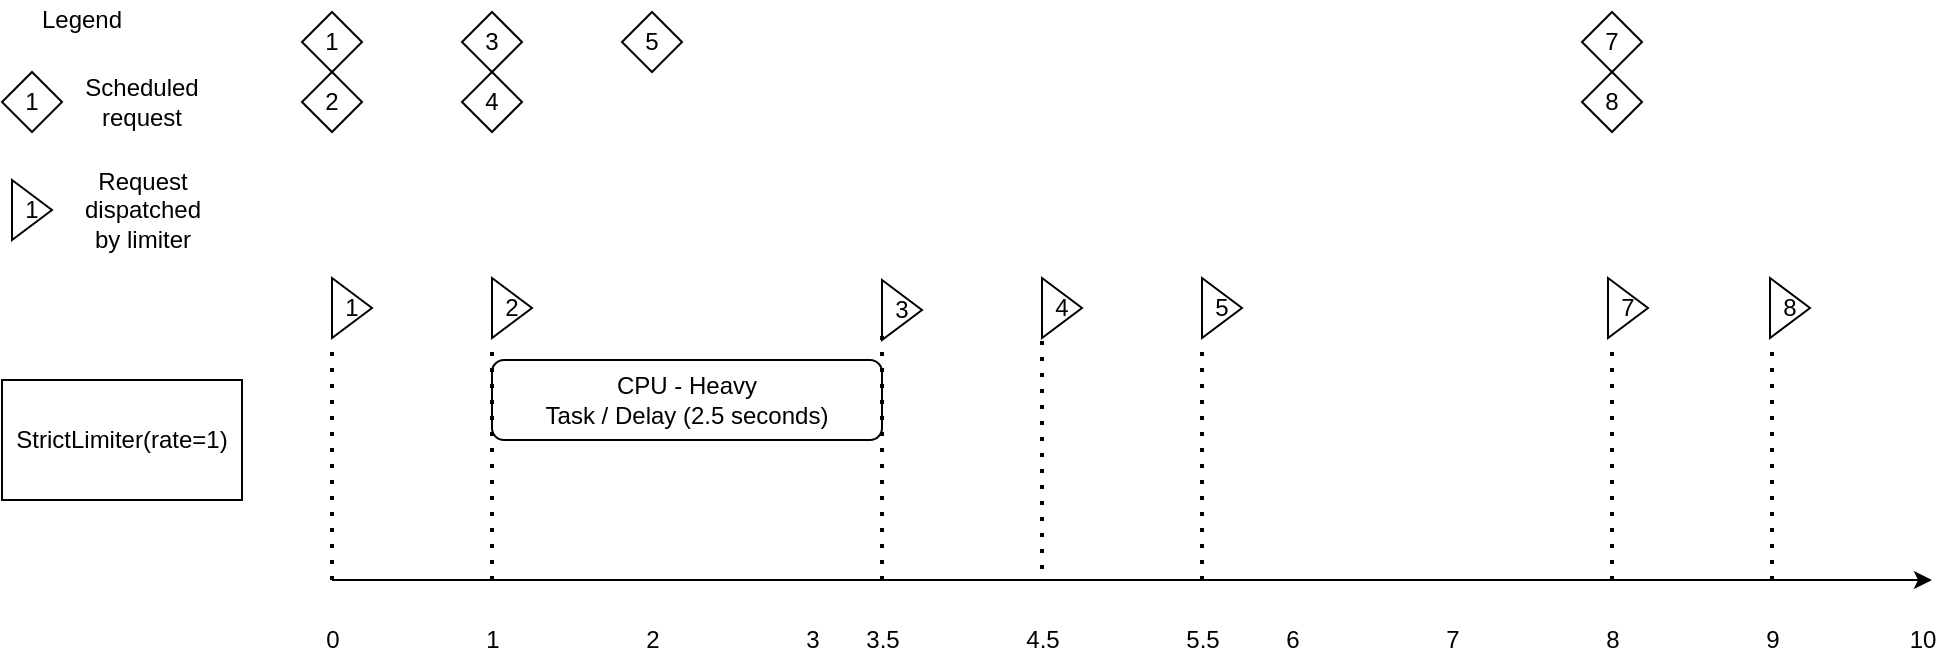 <mxfile version="14.1.9" type="google"><diagram id="kgpKYQtTHZ0yAKxKKP6v" name="Page-1"><mxGraphModel dx="1221" dy="666" grid="1" gridSize="10" guides="1" tooltips="1" connect="1" arrows="1" fold="1" page="1" pageScale="1" pageWidth="1000" pageHeight="400" math="0" shadow="0"><root><mxCell id="0"/><mxCell id="1" parent="0"/><mxCell id="JzSjxt6dRX_NTjZD8pR5-2" value="" style="endArrow=classic;html=1;" parent="1" edge="1"><mxGeometry width="50" height="50" relative="1" as="geometry"><mxPoint x="175" y="320" as="sourcePoint"/><mxPoint x="975" y="320" as="targetPoint"/></mxGeometry></mxCell><mxCell id="JzSjxt6dRX_NTjZD8pR5-3" value="1&lt;br&gt;" style="text;html=1;align=center;verticalAlign=middle;resizable=0;points=[];autosize=1;" parent="1" vertex="1"><mxGeometry x="245" y="340" width="20" height="20" as="geometry"/></mxCell><mxCell id="JzSjxt6dRX_NTjZD8pR5-4" value="2" style="text;html=1;align=center;verticalAlign=middle;resizable=0;points=[];autosize=1;" parent="1" vertex="1"><mxGeometry x="325" y="340" width="20" height="20" as="geometry"/></mxCell><mxCell id="JzSjxt6dRX_NTjZD8pR5-5" value="3" style="text;html=1;align=center;verticalAlign=middle;resizable=0;points=[];autosize=1;" parent="1" vertex="1"><mxGeometry x="405" y="340" width="20" height="20" as="geometry"/></mxCell><mxCell id="JzSjxt6dRX_NTjZD8pR5-8" value="4.5" style="text;html=1;align=center;verticalAlign=middle;resizable=0;points=[];autosize=1;" parent="1" vertex="1"><mxGeometry x="515" y="340" width="30" height="20" as="geometry"/></mxCell><mxCell id="JzSjxt6dRX_NTjZD8pR5-9" value="5.5" style="text;html=1;align=center;verticalAlign=middle;resizable=0;points=[];autosize=1;" parent="1" vertex="1"><mxGeometry x="595" y="340" width="30" height="20" as="geometry"/></mxCell><mxCell id="JzSjxt6dRX_NTjZD8pR5-10" value="CPU - Heavy&lt;br&gt;Task / Delay (2.5 seconds)" style="rounded=1;whiteSpace=wrap;html=1;" parent="1" vertex="1"><mxGeometry x="255" y="210" width="195" height="40" as="geometry"/></mxCell><mxCell id="JzSjxt6dRX_NTjZD8pR5-12" value="" style="endArrow=none;dashed=1;html=1;dashPattern=1 3;strokeWidth=2;exitX=0;exitY=1.05;exitDx=0;exitDy=0;exitPerimeter=0;" parent="1" source="JzSjxt6dRX_NTjZD8pR5-19" edge="1"><mxGeometry width="50" height="50" relative="1" as="geometry"><mxPoint x="530" y="239" as="sourcePoint"/><mxPoint x="530" y="319" as="targetPoint"/></mxGeometry></mxCell><mxCell id="JzSjxt6dRX_NTjZD8pR5-13" value="1" style="triangle;whiteSpace=wrap;html=1;" parent="1" vertex="1"><mxGeometry x="175" y="169" width="20" height="30" as="geometry"/></mxCell><mxCell id="JzSjxt6dRX_NTjZD8pR5-16" value="" style="endArrow=none;dashed=1;html=1;dashPattern=1 3;strokeWidth=2;entryX=0;entryY=1.1;entryDx=0;entryDy=0;entryPerimeter=0;" parent="1" target="JzSjxt6dRX_NTjZD8pR5-13" edge="1"><mxGeometry width="50" height="50" relative="1" as="geometry"><mxPoint x="175" y="320" as="sourcePoint"/><mxPoint x="225" y="190" as="targetPoint"/></mxGeometry></mxCell><mxCell id="JzSjxt6dRX_NTjZD8pR5-17" value="2" style="triangle;whiteSpace=wrap;html=1;" parent="1" vertex="1"><mxGeometry x="255" y="169" width="20" height="30" as="geometry"/></mxCell><mxCell id="JzSjxt6dRX_NTjZD8pR5-18" value="" style="endArrow=none;dashed=1;html=1;dashPattern=1 3;strokeWidth=2;entryX=0;entryY=1.1;entryDx=0;entryDy=0;entryPerimeter=0;" parent="1" target="JzSjxt6dRX_NTjZD8pR5-17" edge="1"><mxGeometry width="50" height="50" relative="1" as="geometry"><mxPoint x="255" y="320" as="sourcePoint"/><mxPoint x="305" y="190" as="targetPoint"/></mxGeometry></mxCell><mxCell id="JzSjxt6dRX_NTjZD8pR5-19" value="4" style="triangle;whiteSpace=wrap;html=1;" parent="1" vertex="1"><mxGeometry x="530" y="169" width="20" height="30" as="geometry"/></mxCell><mxCell id="JzSjxt6dRX_NTjZD8pR5-21" value="3" style="triangle;whiteSpace=wrap;html=1;" parent="1" vertex="1"><mxGeometry x="450" y="170" width="20" height="30" as="geometry"/></mxCell><mxCell id="JzSjxt6dRX_NTjZD8pR5-27" value="" style="endArrow=none;dashed=1;html=1;dashPattern=1 3;strokeWidth=2;" parent="1" edge="1"><mxGeometry width="50" height="50" relative="1" as="geometry"><mxPoint x="610" y="320" as="sourcePoint"/><mxPoint x="610" y="200" as="targetPoint"/></mxGeometry></mxCell><mxCell id="JzSjxt6dRX_NTjZD8pR5-29" value="6" style="text;html=1;align=center;verticalAlign=middle;resizable=0;points=[];autosize=1;" parent="1" vertex="1"><mxGeometry x="645" y="340" width="20" height="20" as="geometry"/></mxCell><mxCell id="JzSjxt6dRX_NTjZD8pR5-30" value="7" style="text;html=1;align=center;verticalAlign=middle;resizable=0;points=[];autosize=1;" parent="1" vertex="1"><mxGeometry x="725" y="340" width="20" height="20" as="geometry"/></mxCell><mxCell id="JzSjxt6dRX_NTjZD8pR5-31" value="8" style="text;html=1;align=center;verticalAlign=middle;resizable=0;points=[];autosize=1;" parent="1" vertex="1"><mxGeometry x="805" y="340" width="20" height="20" as="geometry"/></mxCell><mxCell id="JzSjxt6dRX_NTjZD8pR5-34" value="0" style="text;html=1;align=center;verticalAlign=middle;resizable=0;points=[];autosize=1;" parent="1" vertex="1"><mxGeometry x="165" y="340" width="20" height="20" as="geometry"/></mxCell><mxCell id="JzSjxt6dRX_NTjZD8pR5-35" value="2" style="rhombus;whiteSpace=wrap;html=1;" parent="1" vertex="1"><mxGeometry x="160" y="66" width="30" height="30" as="geometry"/></mxCell><mxCell id="JzSjxt6dRX_NTjZD8pR5-37" value="1" style="rhombus;whiteSpace=wrap;html=1;" parent="1" vertex="1"><mxGeometry x="160" y="36" width="30" height="30" as="geometry"/></mxCell><mxCell id="JzSjxt6dRX_NTjZD8pR5-38" value="4" style="rhombus;whiteSpace=wrap;html=1;fontStyle=0" parent="1" vertex="1"><mxGeometry x="240" y="66" width="30" height="30" as="geometry"/></mxCell><mxCell id="JzSjxt6dRX_NTjZD8pR5-44" value="5" style="rhombus;whiteSpace=wrap;html=1;" parent="1" vertex="1"><mxGeometry x="320" y="36" width="30" height="30" as="geometry"/></mxCell><mxCell id="JzSjxt6dRX_NTjZD8pR5-45" value="3" style="rhombus;whiteSpace=wrap;html=1;" parent="1" vertex="1"><mxGeometry x="240" y="36" width="30" height="30" as="geometry"/></mxCell><mxCell id="JzSjxt6dRX_NTjZD8pR5-50" value="7" style="rhombus;whiteSpace=wrap;html=1;fontStyle=0" parent="1" vertex="1"><mxGeometry x="800" y="36" width="30" height="30" as="geometry"/></mxCell><mxCell id="JzSjxt6dRX_NTjZD8pR5-51" value="8" style="rhombus;whiteSpace=wrap;html=1;fontStyle=0" parent="1" vertex="1"><mxGeometry x="800" y="66" width="30" height="30" as="geometry"/></mxCell><mxCell id="JzSjxt6dRX_NTjZD8pR5-52" value="" style="endArrow=none;dashed=1;html=1;dashPattern=1 3;strokeWidth=2;" parent="1" edge="1"><mxGeometry width="50" height="50" relative="1" as="geometry"><mxPoint x="815" y="320" as="sourcePoint"/><mxPoint x="815" y="200" as="targetPoint"/></mxGeometry></mxCell><mxCell id="JzSjxt6dRX_NTjZD8pR5-54" value="" style="endArrow=none;dashed=1;html=1;dashPattern=1 3;strokeWidth=2;" parent="1" edge="1"><mxGeometry width="50" height="50" relative="1" as="geometry"><mxPoint x="895" y="320" as="sourcePoint"/><mxPoint x="895" y="200" as="targetPoint"/></mxGeometry></mxCell><mxCell id="JzSjxt6dRX_NTjZD8pR5-59" value="10" style="text;html=1;align=center;verticalAlign=middle;resizable=0;points=[];autosize=1;" parent="1" vertex="1"><mxGeometry x="955" y="340" width="30" height="20" as="geometry"/></mxCell><mxCell id="JzSjxt6dRX_NTjZD8pR5-60" value="9" style="text;html=1;align=center;verticalAlign=middle;resizable=0;points=[];autosize=1;" parent="1" vertex="1"><mxGeometry x="885" y="340" width="20" height="20" as="geometry"/></mxCell><mxCell id="JzSjxt6dRX_NTjZD8pR5-63" value="Legend" style="text;html=1;strokeColor=none;fillColor=none;align=center;verticalAlign=middle;whiteSpace=wrap;rounded=0;" parent="1" vertex="1"><mxGeometry x="20" y="30" width="60" height="20" as="geometry"/></mxCell><mxCell id="JzSjxt6dRX_NTjZD8pR5-69" value="1" style="rhombus;whiteSpace=wrap;html=1;" parent="1" vertex="1"><mxGeometry x="10" y="66" width="30" height="30" as="geometry"/></mxCell><mxCell id="JzSjxt6dRX_NTjZD8pR5-71" value="Scheduled request" style="text;html=1;strokeColor=none;fillColor=none;align=center;verticalAlign=middle;whiteSpace=wrap;rounded=0;" parent="1" vertex="1"><mxGeometry x="60" y="71" width="40" height="20" as="geometry"/></mxCell><mxCell id="JzSjxt6dRX_NTjZD8pR5-73" value="1" style="triangle;whiteSpace=wrap;html=1;" parent="1" vertex="1"><mxGeometry x="15" y="120" width="20" height="30" as="geometry"/></mxCell><mxCell id="JzSjxt6dRX_NTjZD8pR5-74" value="Request&lt;br&gt;dispatched&lt;br&gt;by limiter" style="text;html=1;align=center;verticalAlign=middle;resizable=0;points=[];autosize=1;" parent="1" vertex="1"><mxGeometry x="45" y="110" width="70" height="50" as="geometry"/></mxCell><mxCell id="JzSjxt6dRX_NTjZD8pR5-76" value="" style="endArrow=none;dashed=1;html=1;dashPattern=1 3;strokeWidth=2;entryX=0;entryY=0.75;entryDx=0;entryDy=0;" parent="1" target="JzSjxt6dRX_NTjZD8pR5-21" edge="1"><mxGeometry width="50" height="50" relative="1" as="geometry"><mxPoint x="450" y="320" as="sourcePoint"/><mxPoint x="450" y="199" as="targetPoint"/></mxGeometry></mxCell><mxCell id="JzSjxt6dRX_NTjZD8pR5-77" value="5" style="triangle;whiteSpace=wrap;html=1;" parent="1" vertex="1"><mxGeometry x="610" y="169" width="20" height="30" as="geometry"/></mxCell><mxCell id="JzSjxt6dRX_NTjZD8pR5-78" value="7" style="triangle;whiteSpace=wrap;html=1;" parent="1" vertex="1"><mxGeometry x="813" y="169" width="20" height="30" as="geometry"/></mxCell><mxCell id="JzSjxt6dRX_NTjZD8pR5-79" value="8" style="triangle;whiteSpace=wrap;html=1;" parent="1" vertex="1"><mxGeometry x="894" y="169" width="20" height="30" as="geometry"/></mxCell><mxCell id="JzSjxt6dRX_NTjZD8pR5-83" value="StrictLimiter(rate=1)" style="rounded=0;whiteSpace=wrap;html=1;" parent="1" vertex="1"><mxGeometry x="10" y="220" width="120" height="60" as="geometry"/></mxCell><mxCell id="Fs9BbonsDa16EqmVmMyK-1" value="3.5" style="text;html=1;align=center;verticalAlign=middle;resizable=0;points=[];autosize=1;" vertex="1" parent="1"><mxGeometry x="435" y="340" width="30" height="20" as="geometry"/></mxCell></root></mxGraphModel></diagram></mxfile>